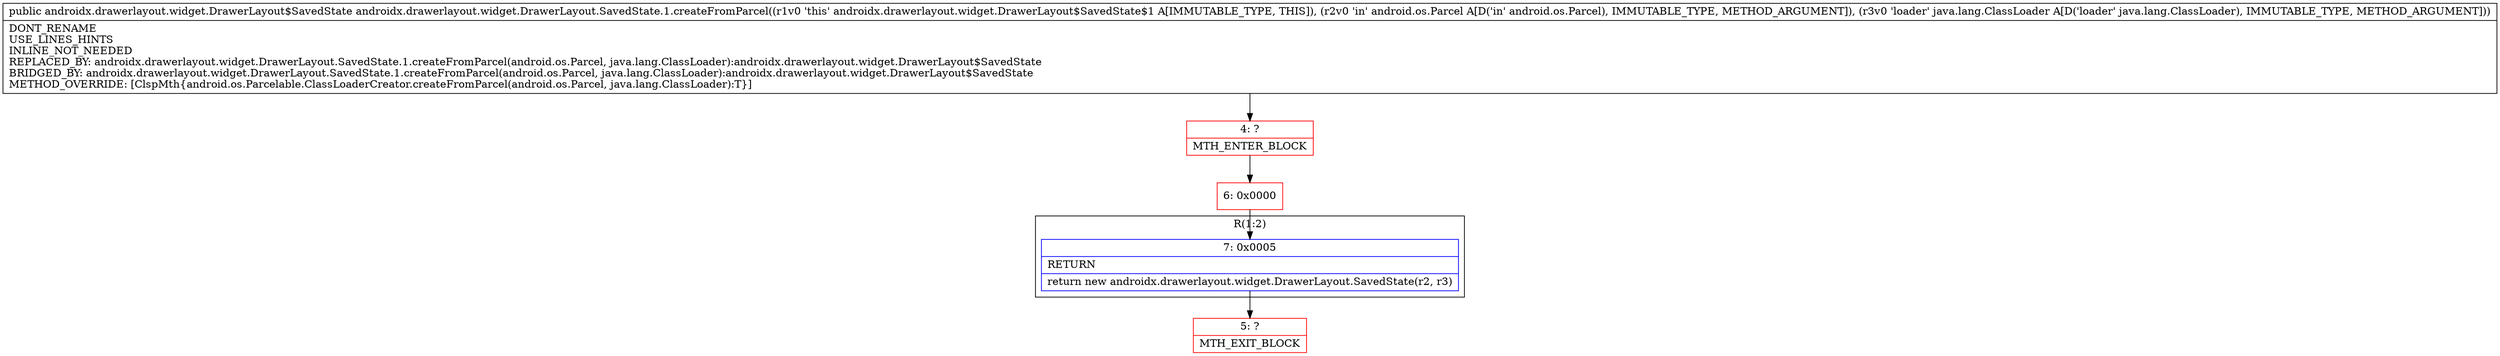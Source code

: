 digraph "CFG forandroidx.drawerlayout.widget.DrawerLayout.SavedState.1.createFromParcel(Landroid\/os\/Parcel;Ljava\/lang\/ClassLoader;)Landroidx\/drawerlayout\/widget\/DrawerLayout$SavedState;" {
subgraph cluster_Region_1274715937 {
label = "R(1:2)";
node [shape=record,color=blue];
Node_7 [shape=record,label="{7\:\ 0x0005|RETURN\l|return new androidx.drawerlayout.widget.DrawerLayout.SavedState(r2, r3)\l}"];
}
Node_4 [shape=record,color=red,label="{4\:\ ?|MTH_ENTER_BLOCK\l}"];
Node_6 [shape=record,color=red,label="{6\:\ 0x0000}"];
Node_5 [shape=record,color=red,label="{5\:\ ?|MTH_EXIT_BLOCK\l}"];
MethodNode[shape=record,label="{public androidx.drawerlayout.widget.DrawerLayout$SavedState androidx.drawerlayout.widget.DrawerLayout.SavedState.1.createFromParcel((r1v0 'this' androidx.drawerlayout.widget.DrawerLayout$SavedState$1 A[IMMUTABLE_TYPE, THIS]), (r2v0 'in' android.os.Parcel A[D('in' android.os.Parcel), IMMUTABLE_TYPE, METHOD_ARGUMENT]), (r3v0 'loader' java.lang.ClassLoader A[D('loader' java.lang.ClassLoader), IMMUTABLE_TYPE, METHOD_ARGUMENT]))  | DONT_RENAME\lUSE_LINES_HINTS\lINLINE_NOT_NEEDED\lREPLACED_BY: androidx.drawerlayout.widget.DrawerLayout.SavedState.1.createFromParcel(android.os.Parcel, java.lang.ClassLoader):androidx.drawerlayout.widget.DrawerLayout$SavedState\lBRIDGED_BY: androidx.drawerlayout.widget.DrawerLayout.SavedState.1.createFromParcel(android.os.Parcel, java.lang.ClassLoader):androidx.drawerlayout.widget.DrawerLayout$SavedState\lMETHOD_OVERRIDE: [ClspMth\{android.os.Parcelable.ClassLoaderCreator.createFromParcel(android.os.Parcel, java.lang.ClassLoader):T\}]\l}"];
MethodNode -> Node_4;Node_7 -> Node_5;
Node_4 -> Node_6;
Node_6 -> Node_7;
}

